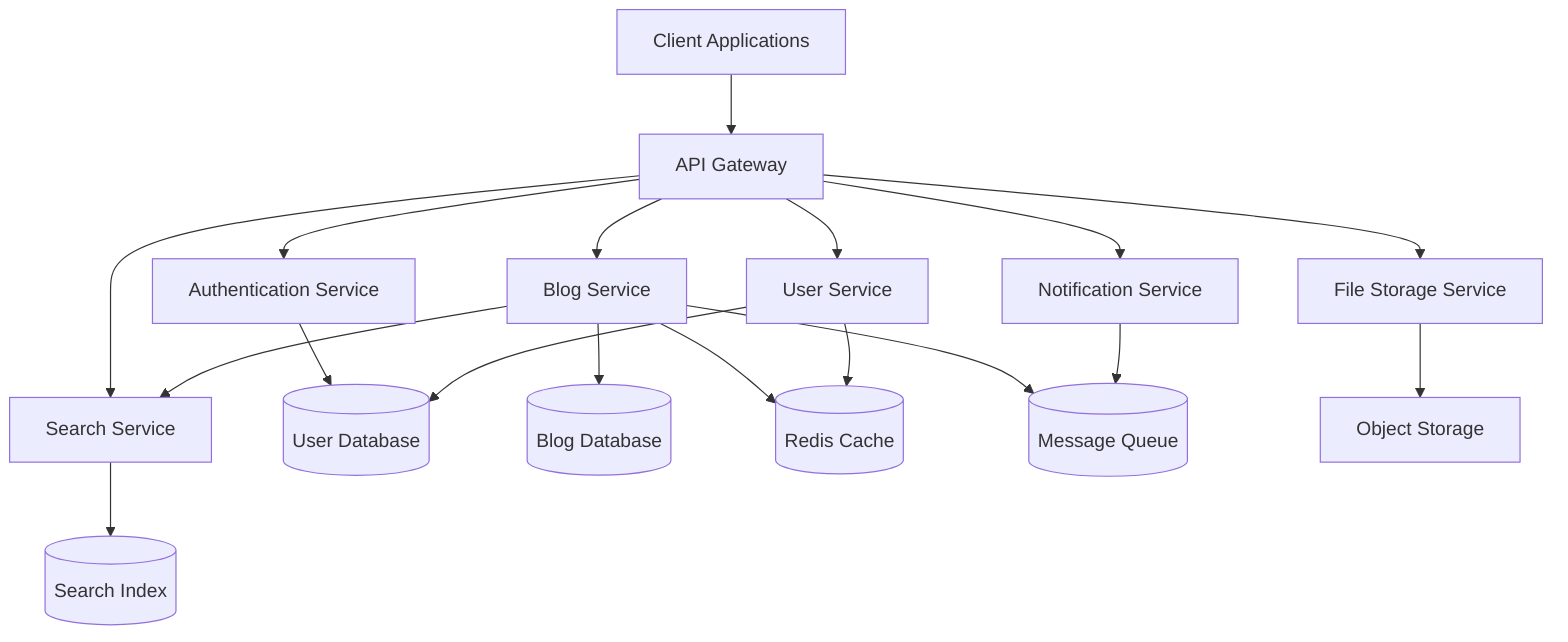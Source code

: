 graph TD
    Client[Client Applications]
    API[API Gateway]
    Auth[Authentication Service]
    UserService[User Service]
    BlogService[Blog Service]
    NotificationService[Notification Service]
    SearchService[Search Service]
    FileService[File Storage Service]
    
    UserDB[(User Database)]
    BlogDB[(Blog Database)]
    SearchDB[(Search Index)]
    Cache[(Redis Cache)]
    Queue[(Message Queue)]
    
    Client --> API
    API --> Auth
    API --> UserService
    API --> BlogService
    API --> NotificationService
    API --> SearchService
    API --> FileService
    
    Auth --> UserDB
    UserService --> UserDB
    BlogService --> BlogDB
    BlogService --> SearchService
    BlogService --> Queue
    NotificationService --> Queue
    SearchService --> SearchDB
    FileService --> Storage[Object Storage]
    
    BlogService --> Cache
    UserService --> Cache
